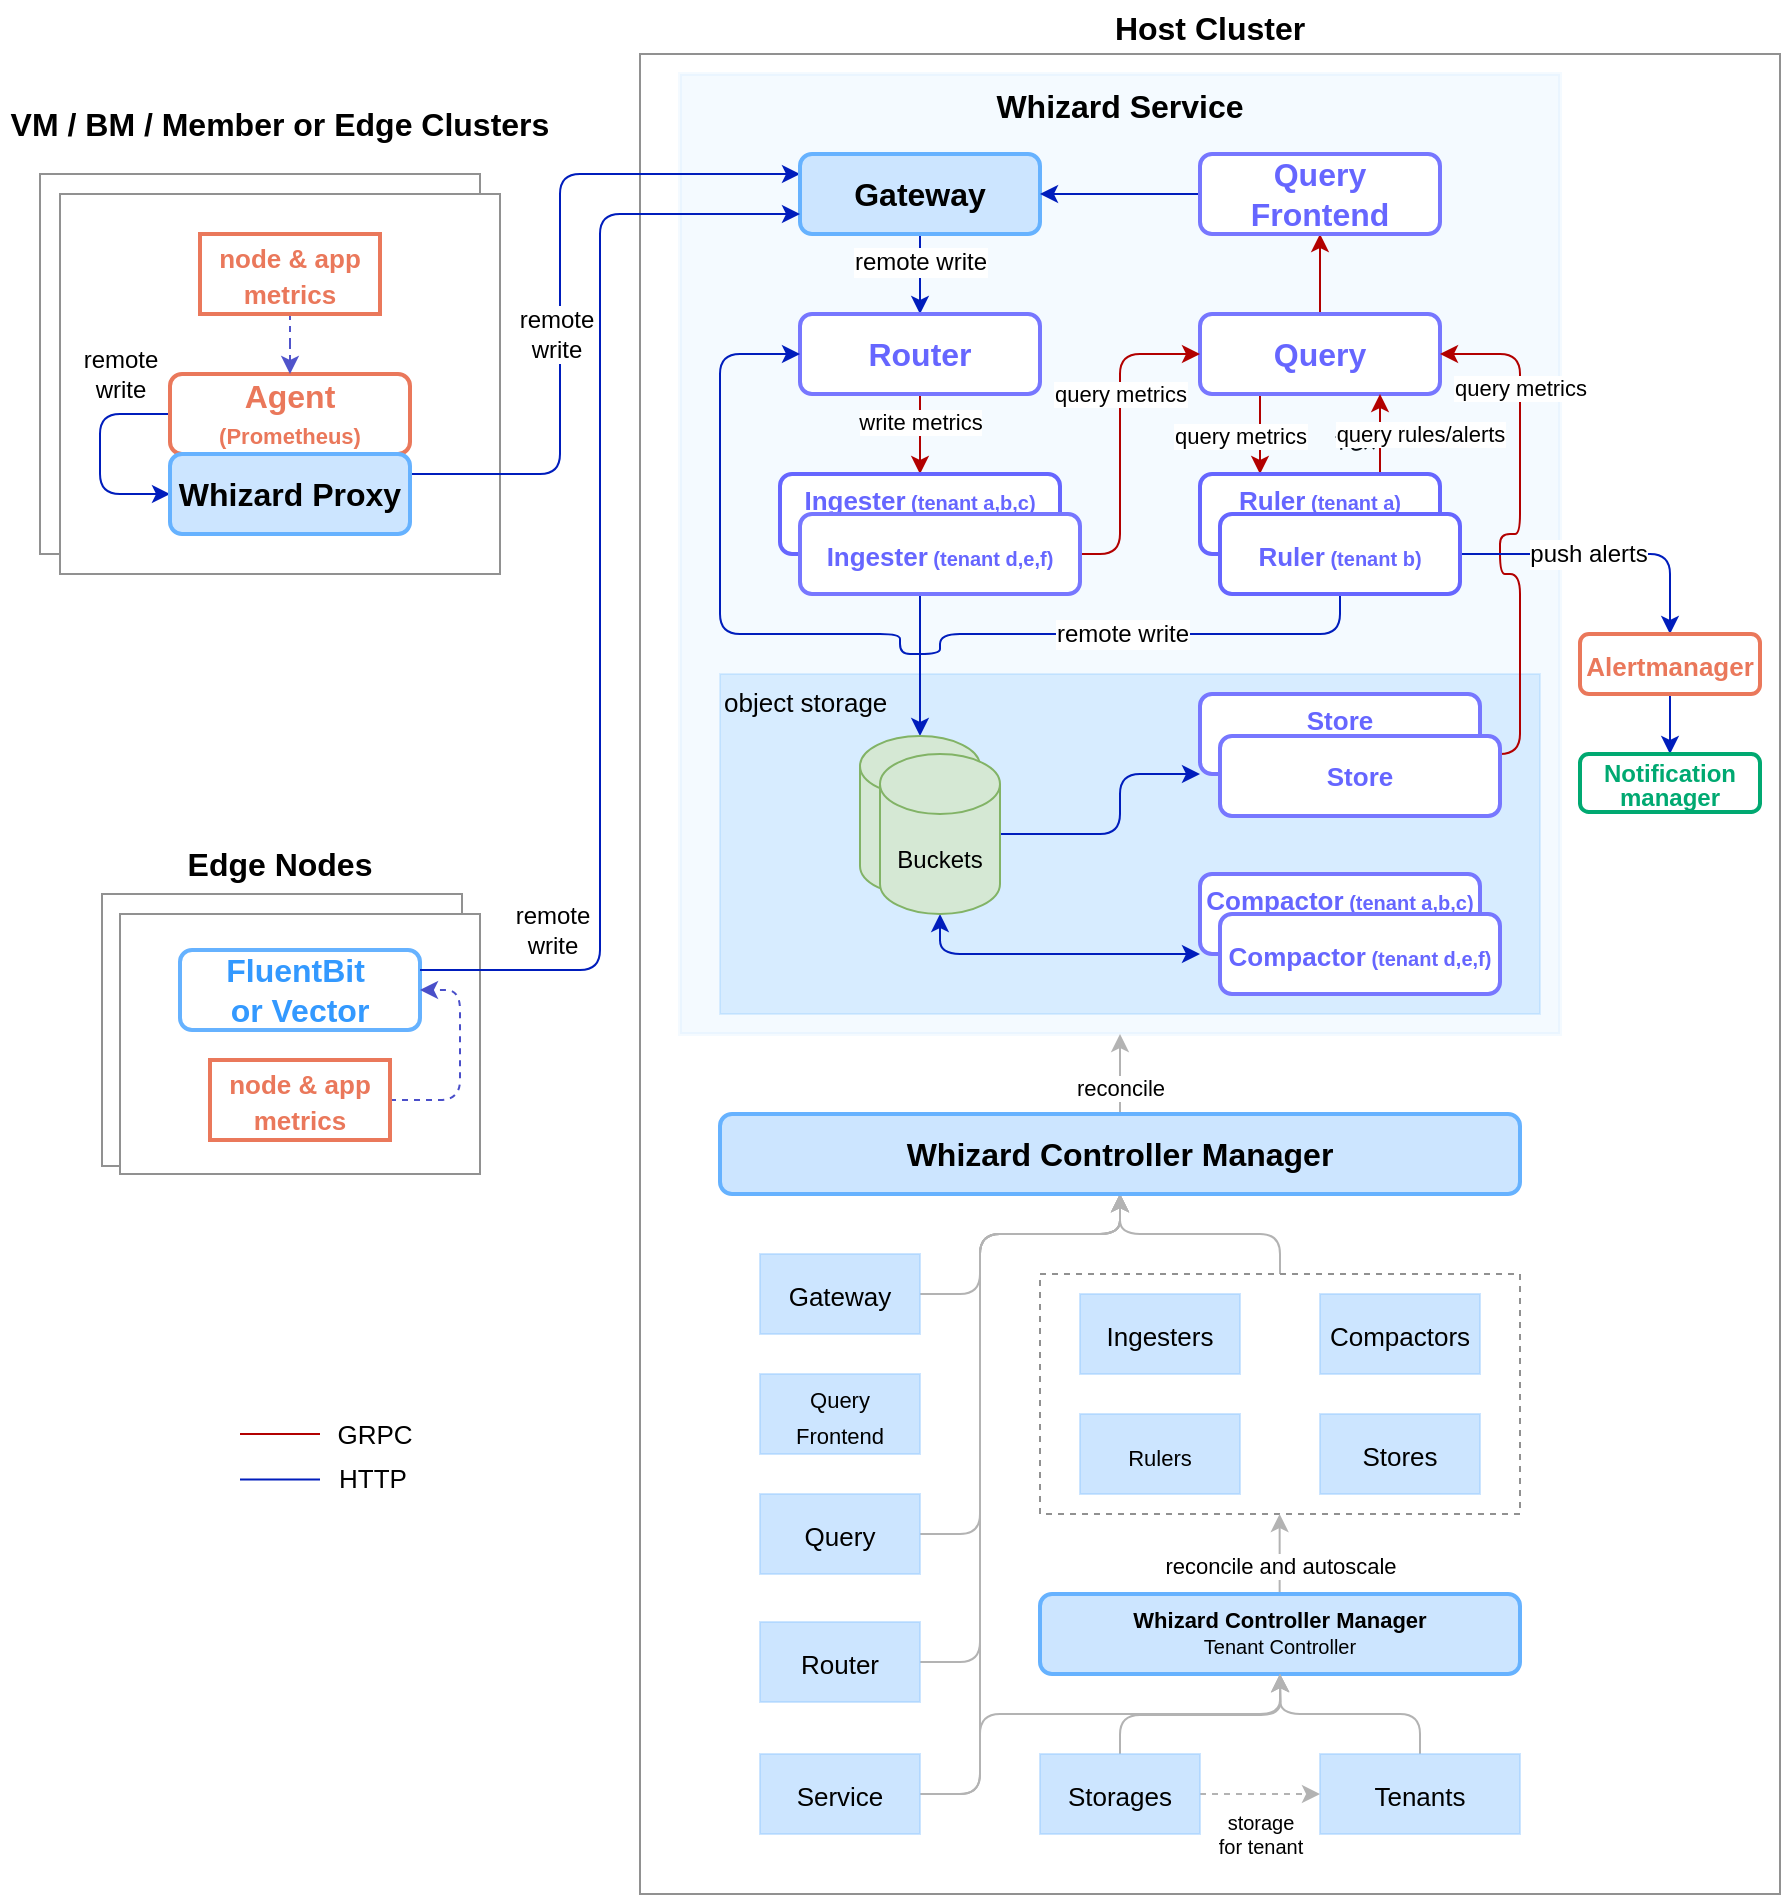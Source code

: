 <mxfile version="24.4.6" type="google">
  <diagram id="Wn8onYKOnq_qN8UQVsHJ" name="Page-1">
    <mxGraphModel grid="1" page="1" gridSize="10" guides="1" tooltips="1" connect="1" arrows="1" fold="1" pageScale="1" pageWidth="1654" pageHeight="2336" math="0" shadow="0">
      <root>
        <mxCell id="0" />
        <mxCell id="1" parent="0" />
        <mxCell id="x5vvywx5--iXuaRIfpAD-10" value="Text" style="text;html=1;align=center;verticalAlign=middle;whiteSpace=wrap;rounded=0;fontFamily=Architects Daughter;fontSource=https%3A%2F%2Ffonts.googleapis.com%2Fcss%3Ffamily%3DArchitects%2BDaughter;" vertex="1" parent="1">
          <mxGeometry x="700" y="1090" width="60" height="30" as="geometry" />
        </mxCell>
        <mxCell id="x5vvywx5--iXuaRIfpAD-12" value="&lt;b style=&quot;font-family: Helvetica;&quot;&gt;&lt;font style=&quot;font-size: 16px;&quot;&gt;VM / BM / Member or Edge Clusters&lt;/font&gt;&lt;/b&gt;" style="text;html=1;align=center;verticalAlign=middle;whiteSpace=wrap;rounded=0;fontFamily=Architects Daughter;fontSource=https%3A%2F%2Ffonts.googleapis.com%2Fcss%3Ffamily%3DArchitects%2BDaughter;" vertex="1" parent="1">
          <mxGeometry x="50" y="930" width="280" height="30" as="geometry" />
        </mxCell>
        <mxCell id="x5vvywx5--iXuaRIfpAD-13" value="&lt;b style=&quot;font-family: Helvetica;&quot;&gt;&lt;font style=&quot;font-size: 16px;&quot;&gt;Edge Nodes&lt;/font&gt;&lt;/b&gt;" style="text;html=1;align=center;verticalAlign=middle;whiteSpace=wrap;rounded=0;fontFamily=Architects Daughter;fontSource=https%3A%2F%2Ffonts.googleapis.com%2Fcss%3Ffamily%3DArchitects%2BDaughter;" vertex="1" parent="1">
          <mxGeometry x="135" y="1300" width="110" height="30" as="geometry" />
        </mxCell>
        <mxCell id="x5vvywx5--iXuaRIfpAD-14" value="&lt;font style=&quot;font-size: 12px;&quot;&gt;remote &lt;br&gt;write&lt;/font&gt;" style="edgeLabel;html=1;align=center;verticalAlign=middle;resizable=0;points=[];fontSize=12;" connectable="0" vertex="1" parent="1">
          <mxGeometry x="338" y="1090" as="geometry">
            <mxPoint x="-12" y="258" as="offset" />
          </mxGeometry>
        </mxCell>
        <mxCell id="YJu8B87DIlW-bglGhU9K-1" value="HTTP" style="edgeLabel;html=1;align=center;verticalAlign=middle;resizable=0;points=[];fontSize=13;" connectable="0" vertex="1" parent="1">
          <mxGeometry x="234" y="1624" as="geometry">
            <mxPoint x="2" y="-2" as="offset" />
          </mxGeometry>
        </mxCell>
        <mxCell id="JxBNzHUlp17vYYM24ywU-93" value="background" visible="0" parent="0" />
        <mxCell id="JxBNzHUlp17vYYM24ywU-95" value="design" style="" parent="0" />
        <mxCell id="JxBNzHUlp17vYYM24ywU-99" value="&lt;font style=&quot;&quot;&gt;&lt;font style=&quot;font-size: 16px;&quot;&gt;&lt;b&gt;Host Cluster&lt;/b&gt;&lt;/font&gt;&lt;br&gt;&lt;/font&gt;" style="rounded=0;whiteSpace=wrap;html=1;verticalAlign=bottom;labelPosition=center;verticalLabelPosition=top;align=center;fontSize=20;fillColor=none;strokeColor=#919191;" vertex="1" parent="JxBNzHUlp17vYYM24ywU-95">
          <mxGeometry x="370" y="910" width="570" height="920" as="geometry" />
        </mxCell>
        <mxCell id="JxBNzHUlp17vYYM24ywU-96" value="" style="rounded=0;whiteSpace=wrap;html=1;verticalAlign=top;labelPosition=center;verticalLabelPosition=middle;align=center;fontSize=20;fillColor=default;strokeColor=#919191;shadow=0;" vertex="1" parent="JxBNzHUlp17vYYM24ywU-95">
          <mxGeometry x="101" y="1330" width="180" height="136" as="geometry" />
        </mxCell>
        <mxCell id="JxBNzHUlp17vYYM24ywU-97" value="" style="rounded=0;whiteSpace=wrap;html=1;verticalAlign=top;labelPosition=center;verticalLabelPosition=bottom;align=center;fontSize=20;fillColor=default;strokeColor=#919191;shadow=0;" vertex="1" parent="JxBNzHUlp17vYYM24ywU-95">
          <mxGeometry x="110" y="1340" width="180" height="130" as="geometry" />
        </mxCell>
        <mxCell id="JxBNzHUlp17vYYM24ywU-101" style="edgeStyle=orthogonalEdgeStyle;html=1;entryX=0.5;entryY=1;entryDx=0;entryDy=0;fontSize=11;fontColor=#000000;strokeColor=#B3B3B3;" edge="1" parent="JxBNzHUlp17vYYM24ywU-95" source="JxBNzHUlp17vYYM24ywU-102" target="JxBNzHUlp17vYYM24ywU-182">
          <mxGeometry relative="1" as="geometry" />
        </mxCell>
        <mxCell id="JxBNzHUlp17vYYM24ywU-102" value="" style="rounded=0;whiteSpace=wrap;html=1;verticalAlign=top;labelPosition=center;verticalLabelPosition=bottom;align=center;fontSize=20;fillColor=none;strokeColor=#919191;dashed=1;" vertex="1" parent="JxBNzHUlp17vYYM24ywU-95">
          <mxGeometry x="570" y="1520" width="240" height="120" as="geometry" />
        </mxCell>
        <mxCell id="JxBNzHUlp17vYYM24ywU-103" value="&lt;span style=&quot;font-size: 16px&quot;&gt;&lt;b&gt;Whizard Service&lt;/b&gt;&lt;/span&gt;" style="rounded=0;whiteSpace=wrap;html=1;fontSize=15;strokeWidth=2;fillColor=#66B2FF;gradientColor=none;gradientDirection=north;strokeColor=#66B2FF;verticalAlign=top;opacity=7;" vertex="1" parent="JxBNzHUlp17vYYM24ywU-95">
          <mxGeometry x="390" y="920" width="440" height="480" as="geometry" />
        </mxCell>
        <mxCell id="JxBNzHUlp17vYYM24ywU-104" value="&lt;font style=&quot;font-size: 13px;&quot;&gt;object storage&lt;/font&gt;" style="rounded=0;whiteSpace=wrap;html=1;verticalAlign=top;labelPosition=center;verticalLabelPosition=middle;align=left;fontSize=13;fillColor=#66B2FF;strokeColor=#66B2FF;shadow=0;opacity=20;" vertex="1" parent="JxBNzHUlp17vYYM24ywU-95">
          <mxGeometry x="410" y="1220" width="410" height="170" as="geometry" />
        </mxCell>
        <mxCell id="JxBNzHUlp17vYYM24ywU-105" value="" style="rounded=0;whiteSpace=wrap;html=1;verticalAlign=bottom;labelPosition=center;verticalLabelPosition=top;align=center;fontSize=20;fillColor=default;strokeColor=#919191;" vertex="1" parent="JxBNzHUlp17vYYM24ywU-95">
          <mxGeometry x="70" y="970" width="220" height="190" as="geometry" />
        </mxCell>
        <mxCell id="JxBNzHUlp17vYYM24ywU-106" value="" style="rounded=0;whiteSpace=wrap;html=1;verticalAlign=bottom;labelPosition=center;verticalLabelPosition=top;align=center;fontSize=20;fillColor=default;strokeColor=#919191;shadow=0;" vertex="1" parent="JxBNzHUlp17vYYM24ywU-95">
          <mxGeometry x="80" y="980" width="220" height="190" as="geometry" />
        </mxCell>
        <mxCell id="JxBNzHUlp17vYYM24ywU-108" style="edgeStyle=orthogonalEdgeStyle;html=1;entryX=0;entryY=0.5;entryDx=0;entryDy=0;fontSize=16;exitX=0;exitY=0.5;exitDx=0;exitDy=0;strokeColor=#001DBC;" edge="1" parent="JxBNzHUlp17vYYM24ywU-95" source="JxBNzHUlp17vYYM24ywU-110" target="JxBNzHUlp17vYYM24ywU-114">
          <mxGeometry relative="1" as="geometry">
            <Array as="points">
              <mxPoint x="100" y="1090" />
              <mxPoint x="100" y="1130" />
            </Array>
          </mxGeometry>
        </mxCell>
        <mxCell id="JxBNzHUlp17vYYM24ywU-109" value="&lt;font style=&quot;font-size: 12px;&quot;&gt;remote&lt;br&gt;write&lt;/font&gt;" style="edgeLabel;html=1;align=center;verticalAlign=middle;resizable=0;points=[];fontSize=12;" connectable="0" vertex="1" parent="JxBNzHUlp17vYYM24ywU-108">
          <mxGeometry x="-0.189" y="-1" relative="1" as="geometry">
            <mxPoint x="11" y="-30" as="offset" />
          </mxGeometry>
        </mxCell>
        <mxCell id="JxBNzHUlp17vYYM24ywU-110" value="&lt;font&gt;&lt;b&gt;&lt;span style=&quot;font-size: 16px&quot;&gt;Agent &lt;/span&gt;&lt;font style=&quot;font-size: 11px&quot;&gt;(Prometheus)&lt;/font&gt;&lt;/b&gt;&lt;/font&gt;" style="rounded=1;whiteSpace=wrap;html=1;fontSize=15;strokeWidth=2;fillColor=#FFFFFF;gradientColor=none;gradientDirection=north;strokeColor=#EA785B;fontColor=#EA785B;" vertex="1" parent="JxBNzHUlp17vYYM24ywU-95">
          <mxGeometry x="135" y="1070" width="120" height="40" as="geometry" />
        </mxCell>
        <mxCell id="JxBNzHUlp17vYYM24ywU-111" style="edgeStyle=orthogonalEdgeStyle;html=1;startArrow=none;startFill=0;strokeColor=#001DBC;elbow=vertical;exitX=1;exitY=0.25;exitDx=0;exitDy=0;entryX=0;entryY=0.25;entryDx=0;entryDy=0;" edge="1" parent="JxBNzHUlp17vYYM24ywU-95" source="JxBNzHUlp17vYYM24ywU-114" target="JxBNzHUlp17vYYM24ywU-121">
          <mxGeometry relative="1" as="geometry">
            <Array as="points">
              <mxPoint x="330" y="1120" />
              <mxPoint x="330" y="970" />
            </Array>
            <mxPoint x="110" y="1020" as="targetPoint" />
          </mxGeometry>
        </mxCell>
        <mxCell id="JxBNzHUlp17vYYM24ywU-112" value="&lt;font style=&quot;font-size: 12px;&quot;&gt;remote &lt;br&gt;write&lt;/font&gt;" style="edgeLabel;html=1;align=center;verticalAlign=middle;resizable=0;points=[];fontSize=12;" connectable="0" vertex="1" parent="JxBNzHUlp17vYYM24ywU-111">
          <mxGeometry x="0.025" y="1" relative="1" as="geometry">
            <mxPoint x="-1" y="32" as="offset" />
          </mxGeometry>
        </mxCell>
        <mxCell id="JxBNzHUlp17vYYM24ywU-114" value="&lt;span style=&quot;font-size: 16px&quot;&gt;&lt;b&gt;Whizard Proxy&lt;/b&gt;&lt;/span&gt;" style="rounded=1;whiteSpace=wrap;html=1;fontSize=15;strokeWidth=2;fillColor=#CCE5FF;gradientColor=none;gradientDirection=east;strokeColor=#66B2FF;fontColor=#000000;" vertex="1" parent="JxBNzHUlp17vYYM24ywU-95">
          <mxGeometry x="135" y="1110" width="120" height="40" as="geometry" />
        </mxCell>
        <mxCell id="JxBNzHUlp17vYYM24ywU-115" style="edgeStyle=orthogonalEdgeStyle;html=1;fontSize=11;fontColor=#E6E6E6;strokeColor=#B3B3B3;" edge="1" parent="JxBNzHUlp17vYYM24ywU-95">
          <mxGeometry relative="1" as="geometry">
            <mxPoint x="689.82" y="1680" as="sourcePoint" />
            <mxPoint x="689.82" y="1640" as="targetPoint" />
          </mxGeometry>
        </mxCell>
        <mxCell id="JxBNzHUlp17vYYM24ywU-116" value="&lt;font color=&quot;#000000&quot;&gt;reconcile and autoscale&lt;/font&gt;" style="edgeLabel;html=1;align=center;verticalAlign=middle;resizable=0;points=[];fontSize=11;fontColor=#E6E6E6;" connectable="0" vertex="1" parent="JxBNzHUlp17vYYM24ywU-115">
          <mxGeometry x="-0.286" y="-1" relative="1" as="geometry">
            <mxPoint x="-1" as="offset" />
          </mxGeometry>
        </mxCell>
        <mxCell id="JxBNzHUlp17vYYM24ywU-117" value="&lt;font&gt;&lt;b style=&quot;font-size: 11px&quot;&gt;Whizard Controller Manager&lt;/b&gt;&lt;br&gt;&lt;font style=&quot;font-size: 10px&quot;&gt;Tenant Controller&lt;/font&gt;&lt;br&gt;&lt;/font&gt;" style="rounded=1;whiteSpace=wrap;html=1;fontSize=11;strokeWidth=2;fillColor=#CCE5FF;gradientColor=#CCE5FF;gradientDirection=east;strokeColor=#66B2FF;verticalAlign=top;fontColor=#000000;" vertex="1" parent="JxBNzHUlp17vYYM24ywU-95">
          <mxGeometry x="570" y="1680" width="240" height="40" as="geometry" />
        </mxCell>
        <mxCell id="JxBNzHUlp17vYYM24ywU-118" style="edgeStyle=orthogonalEdgeStyle;html=1;entryX=0.5;entryY=0;entryDx=0;entryDy=0;strokeColor=#001DBC;" edge="1" parent="JxBNzHUlp17vYYM24ywU-95" source="JxBNzHUlp17vYYM24ywU-121" target="JxBNzHUlp17vYYM24ywU-130">
          <mxGeometry relative="1" as="geometry" />
        </mxCell>
        <mxCell id="JxBNzHUlp17vYYM24ywU-119" value="remote write" style="edgeLabel;html=1;align=center;verticalAlign=middle;resizable=0;points=[];fontSize=12;" connectable="0" vertex="1" parent="JxBNzHUlp17vYYM24ywU-118">
          <mxGeometry x="-0.305" relative="1" as="geometry">
            <mxPoint as="offset" />
          </mxGeometry>
        </mxCell>
        <mxCell id="JxBNzHUlp17vYYM24ywU-121" value="&lt;span style=&quot;font-size: 16px&quot;&gt;&lt;b&gt;Gateway&lt;/b&gt;&lt;/span&gt;" style="rounded=1;whiteSpace=wrap;html=1;fontSize=15;strokeWidth=2;fillColor=#CCE5FF;gradientColor=none;gradientDirection=east;strokeColor=#66B2FF;" vertex="1" parent="JxBNzHUlp17vYYM24ywU-95">
          <mxGeometry x="450" y="960" width="120" height="40" as="geometry" />
        </mxCell>
        <mxCell id="JxBNzHUlp17vYYM24ywU-122" style="edgeStyle=orthogonalEdgeStyle;html=1;strokeColor=#B20000;" edge="1" parent="JxBNzHUlp17vYYM24ywU-95" source="JxBNzHUlp17vYYM24ywU-125" target="JxBNzHUlp17vYYM24ywU-127">
          <mxGeometry relative="1" as="geometry" />
        </mxCell>
        <mxCell id="JxBNzHUlp17vYYM24ywU-123" style="edgeStyle=orthogonalEdgeStyle;html=1;entryX=0.25;entryY=0;entryDx=0;entryDy=0;startArrow=none;startFill=0;strokeColor=#B20000;elbow=vertical;exitX=0.25;exitY=1;exitDx=0;exitDy=0;" edge="1" parent="JxBNzHUlp17vYYM24ywU-95" source="JxBNzHUlp17vYYM24ywU-125" target="JxBNzHUlp17vYYM24ywU-142">
          <mxGeometry relative="1" as="geometry" />
        </mxCell>
        <mxCell id="JxBNzHUlp17vYYM24ywU-124" value="query metrics" style="edgeLabel;html=1;align=center;verticalAlign=middle;resizable=0;points=[];fontSize=11;" connectable="0" vertex="1" parent="JxBNzHUlp17vYYM24ywU-123">
          <mxGeometry x="-0.372" relative="1" as="geometry">
            <mxPoint x="-10" y="8" as="offset" />
          </mxGeometry>
        </mxCell>
        <mxCell id="JxBNzHUlp17vYYM24ywU-125" value="&lt;span style=&quot;font-size: 16px&quot;&gt;&lt;b&gt;Query&lt;/b&gt;&lt;/span&gt;" style="rounded=1;whiteSpace=wrap;html=1;fontSize=15;strokeWidth=2;fillColor=default;gradientColor=none;gradientDirection=east;strokeColor=#7777FF;fontColor=#6666FF;" vertex="1" parent="JxBNzHUlp17vYYM24ywU-95">
          <mxGeometry x="650" y="1040" width="120" height="40" as="geometry" />
        </mxCell>
        <mxCell id="JxBNzHUlp17vYYM24ywU-126" style="edgeStyle=orthogonalEdgeStyle;html=1;entryX=1;entryY=0.5;entryDx=0;entryDy=0;strokeColor=#001DBC;" edge="1" parent="JxBNzHUlp17vYYM24ywU-95" source="JxBNzHUlp17vYYM24ywU-127" target="JxBNzHUlp17vYYM24ywU-121">
          <mxGeometry relative="1" as="geometry" />
        </mxCell>
        <mxCell id="JxBNzHUlp17vYYM24ywU-127" value="&lt;span style=&quot;font-size: 16px&quot;&gt;&lt;b&gt;Query&lt;br&gt;Frontend&lt;/b&gt;&lt;/span&gt;" style="rounded=1;whiteSpace=wrap;html=1;fontSize=15;strokeWidth=2;fillColor=default;gradientColor=none;gradientDirection=east;strokeColor=#7777FF;fontColor=#6666FF;" vertex="1" parent="JxBNzHUlp17vYYM24ywU-95">
          <mxGeometry x="650" y="960" width="120" height="40" as="geometry" />
        </mxCell>
        <mxCell id="JxBNzHUlp17vYYM24ywU-128" style="edgeStyle=orthogonalEdgeStyle;html=1;entryX=0.5;entryY=0;entryDx=0;entryDy=0;strokeColor=#B20000;" edge="1" parent="JxBNzHUlp17vYYM24ywU-95" source="JxBNzHUlp17vYYM24ywU-130" target="JxBNzHUlp17vYYM24ywU-132">
          <mxGeometry relative="1" as="geometry" />
        </mxCell>
        <mxCell id="JxBNzHUlp17vYYM24ywU-129" value="write metrics" style="edgeLabel;html=1;align=center;verticalAlign=middle;resizable=0;points=[];fontSize=11;" connectable="0" vertex="1" parent="JxBNzHUlp17vYYM24ywU-128">
          <mxGeometry x="-0.295" relative="1" as="geometry">
            <mxPoint as="offset" />
          </mxGeometry>
        </mxCell>
        <mxCell id="JxBNzHUlp17vYYM24ywU-130" value="&lt;span style=&quot;font-size: 16px&quot;&gt;&lt;b&gt;Router&lt;/b&gt;&lt;/span&gt;" style="rounded=1;whiteSpace=wrap;html=1;fontSize=15;strokeWidth=2;fillColor=default;gradientColor=none;gradientDirection=east;strokeColor=#7777FF;fontColor=#6666FF;" vertex="1" parent="JxBNzHUlp17vYYM24ywU-95">
          <mxGeometry x="450" y="1040" width="120" height="40" as="geometry" />
        </mxCell>
        <mxCell id="JxBNzHUlp17vYYM24ywU-131" style="edgeStyle=orthogonalEdgeStyle;html=1;startArrow=none;startFill=0;strokeColor=#001DBC;elbow=vertical;entryX=0.5;entryY=0;entryDx=0;entryDy=0;entryPerimeter=0;" edge="1" parent="JxBNzHUlp17vYYM24ywU-95" source="JxBNzHUlp17vYYM24ywU-132" target="JxBNzHUlp17vYYM24ywU-148">
          <mxGeometry relative="1" as="geometry">
            <mxPoint x="500" y="1250" as="targetPoint" />
          </mxGeometry>
        </mxCell>
        <mxCell id="JxBNzHUlp17vYYM24ywU-132" value="&lt;b style=&quot;line-height: 1&quot;&gt;&lt;font style=&quot;font-size: 13px&quot;&gt;Ingester&lt;/font&gt;&lt;/b&gt;&lt;b style=&quot;font-size: 10px ; line-height: 1&quot;&gt; (tenant a,b,c)&lt;/b&gt;" style="rounded=1;whiteSpace=wrap;html=1;fontSize=10;strokeWidth=2;fillColor=default;gradientColor=none;gradientDirection=east;strokeColor=#6666FF;verticalAlign=top;labelPosition=center;verticalLabelPosition=middle;align=center;fontColor=#6666FF;" vertex="1" parent="JxBNzHUlp17vYYM24ywU-95">
          <mxGeometry x="440" y="1120" width="140" height="40" as="geometry" />
        </mxCell>
        <mxCell id="JxBNzHUlp17vYYM24ywU-133" style="edgeStyle=orthogonalEdgeStyle;html=1;entryX=1;entryY=0.5;entryDx=0;entryDy=0;strokeColor=#B20000;" edge="1" parent="JxBNzHUlp17vYYM24ywU-95" target="JxBNzHUlp17vYYM24ywU-125">
          <mxGeometry relative="1" as="geometry">
            <mxPoint x="780" y="1260" as="sourcePoint" />
            <Array as="points">
              <mxPoint x="810" y="1260" />
              <mxPoint x="810" y="1170" />
              <mxPoint x="800" y="1170" />
              <mxPoint x="800" y="1150" />
              <mxPoint x="810" y="1150" />
              <mxPoint x="810" y="1060" />
            </Array>
          </mxGeometry>
        </mxCell>
        <mxCell id="JxBNzHUlp17vYYM24ywU-134" value="query metrics" style="edgeLabel;html=1;align=center;verticalAlign=middle;resizable=0;points=[];fontSize=11;" connectable="0" vertex="1" parent="JxBNzHUlp17vYYM24ywU-133">
          <mxGeometry x="0.61" relative="1" as="geometry">
            <mxPoint as="offset" />
          </mxGeometry>
        </mxCell>
        <mxCell id="JxBNzHUlp17vYYM24ywU-135" style="edgeStyle=orthogonalEdgeStyle;html=1;entryX=0;entryY=0.5;entryDx=0;entryDy=0;startArrow=none;startFill=0;strokeColor=#B20000;elbow=vertical;" edge="1" parent="JxBNzHUlp17vYYM24ywU-95" source="JxBNzHUlp17vYYM24ywU-137" target="JxBNzHUlp17vYYM24ywU-125">
          <mxGeometry relative="1" as="geometry">
            <Array as="points">
              <mxPoint x="610" y="1160" />
              <mxPoint x="610" y="1060" />
            </Array>
          </mxGeometry>
        </mxCell>
        <mxCell id="JxBNzHUlp17vYYM24ywU-136" value="query metrics" style="edgeLabel;html=1;align=center;verticalAlign=middle;resizable=0;points=[];fontSize=11;" connectable="0" vertex="1" parent="JxBNzHUlp17vYYM24ywU-135">
          <mxGeometry x="0.078" relative="1" as="geometry">
            <mxPoint y="-14" as="offset" />
          </mxGeometry>
        </mxCell>
        <mxCell id="JxBNzHUlp17vYYM24ywU-137" value="&lt;b style=&quot;line-height: 1&quot;&gt;&lt;font style=&quot;font-size: 13px&quot;&gt;Ingester&lt;/font&gt;&lt;/b&gt;&lt;b style=&quot;font-size: 10px ; line-height: 1&quot;&gt; (tenant d,e,f)&lt;/b&gt;" style="rounded=1;whiteSpace=wrap;html=1;fontSize=15;strokeWidth=2;fillColor=default;gradientColor=none;gradientDirection=east;strokeColor=#7777FF;fontColor=#6666FF;" vertex="1" parent="JxBNzHUlp17vYYM24ywU-95">
          <mxGeometry x="450" y="1140" width="140" height="40" as="geometry" />
        </mxCell>
        <mxCell id="JxBNzHUlp17vYYM24ywU-138" value="&lt;b style=&quot;line-height: 1&quot;&gt;&lt;font style=&quot;font-size: 13px&quot;&gt;Compactor&lt;/font&gt;&lt;/b&gt;&lt;b style=&quot;font-size: 10px ; line-height: 1&quot;&gt; (tenant a,b,c)&lt;/b&gt;" style="rounded=1;whiteSpace=wrap;html=1;fontSize=10;strokeWidth=2;fillColor=default;gradientColor=none;gradientDirection=east;strokeColor=#7777FF;verticalAlign=top;labelPosition=center;verticalLabelPosition=middle;align=center;fontColor=#6666FF;" vertex="1" parent="JxBNzHUlp17vYYM24ywU-95">
          <mxGeometry x="650" y="1320" width="140" height="40" as="geometry" />
        </mxCell>
        <mxCell id="JxBNzHUlp17vYYM24ywU-139" value="&lt;b style=&quot;line-height: 1&quot;&gt;&lt;font style=&quot;font-size: 13px&quot;&gt;Compactor&lt;/font&gt;&lt;/b&gt;&lt;b style=&quot;font-size: 10px ; line-height: 1&quot;&gt; (tenant d,e,f)&lt;/b&gt;" style="rounded=1;whiteSpace=wrap;html=1;fontSize=15;strokeWidth=2;fillColor=default;gradientColor=none;gradientDirection=east;strokeColor=#7777FF;fontColor=#6666FF;" vertex="1" parent="JxBNzHUlp17vYYM24ywU-95">
          <mxGeometry x="660" y="1340" width="140" height="40" as="geometry" />
        </mxCell>
        <mxCell id="JxBNzHUlp17vYYM24ywU-140" style="edgeStyle=orthogonalEdgeStyle;html=1;entryX=0.75;entryY=1;entryDx=0;entryDy=0;startArrow=none;startFill=0;strokeColor=#B20000;elbow=vertical;exitX=0.75;exitY=0;exitDx=0;exitDy=0;" edge="1" parent="JxBNzHUlp17vYYM24ywU-95" source="JxBNzHUlp17vYYM24ywU-142" target="JxBNzHUlp17vYYM24ywU-125">
          <mxGeometry relative="1" as="geometry" />
        </mxCell>
        <mxCell id="JxBNzHUlp17vYYM24ywU-141" value="&lt;font style=&quot;font-size: 11px;&quot;&gt;query rules/alerts&lt;/font&gt;" style="edgeLabel;html=1;align=center;verticalAlign=middle;resizable=0;points=[];fontSize=11;" connectable="0" vertex="1" parent="JxBNzHUlp17vYYM24ywU-140">
          <mxGeometry x="-0.285" y="1" relative="1" as="geometry">
            <mxPoint x="21" y="-6" as="offset" />
          </mxGeometry>
        </mxCell>
        <mxCell id="JxBNzHUlp17vYYM24ywU-142" value="&lt;b style=&quot;line-height: 1&quot;&gt;&lt;font style=&quot;font-size: 13px&quot;&gt;Ruler&lt;/font&gt;&lt;/b&gt;&lt;b style=&quot;font-size: 10px ; line-height: 1&quot;&gt; (tenant a)&lt;/b&gt;" style="rounded=1;whiteSpace=wrap;html=1;fontSize=10;strokeWidth=2;fillColor=default;gradientColor=none;gradientDirection=east;strokeColor=#6666FF;verticalAlign=top;labelPosition=center;verticalLabelPosition=middle;align=center;fontColor=#6666FF;" vertex="1" parent="JxBNzHUlp17vYYM24ywU-95">
          <mxGeometry x="650" y="1120" width="120" height="40" as="geometry" />
        </mxCell>
        <mxCell id="JxBNzHUlp17vYYM24ywU-143" style="edgeStyle=orthogonalEdgeStyle;html=1;entryX=0;entryY=0.5;entryDx=0;entryDy=0;strokeColor=#001DBC;exitX=0.5;exitY=1;exitDx=0;exitDy=0;" edge="1" parent="JxBNzHUlp17vYYM24ywU-95" source="JxBNzHUlp17vYYM24ywU-147" target="JxBNzHUlp17vYYM24ywU-130">
          <mxGeometry relative="1" as="geometry">
            <Array as="points">
              <mxPoint x="720" y="1200" />
              <mxPoint x="520" y="1200" />
              <mxPoint x="520" y="1210" />
              <mxPoint x="500" y="1210" />
              <mxPoint x="500" y="1200" />
              <mxPoint x="410" y="1200" />
              <mxPoint x="410" y="1060" />
            </Array>
          </mxGeometry>
        </mxCell>
        <mxCell id="JxBNzHUlp17vYYM24ywU-144" value="remote write" style="edgeLabel;html=1;align=center;verticalAlign=middle;resizable=0;points=[];fontSize=12;" connectable="0" vertex="1" parent="JxBNzHUlp17vYYM24ywU-143">
          <mxGeometry x="-0.469" y="1" relative="1" as="geometry">
            <mxPoint x="11" y="-1" as="offset" />
          </mxGeometry>
        </mxCell>
        <mxCell id="JxBNzHUlp17vYYM24ywU-145" style="edgeStyle=orthogonalEdgeStyle;html=1;entryX=0.5;entryY=0;entryDx=0;entryDy=0;startArrow=none;startFill=0;strokeColor=#001DBC;elbow=vertical;" edge="1" parent="JxBNzHUlp17vYYM24ywU-95" source="JxBNzHUlp17vYYM24ywU-147" target="JxBNzHUlp17vYYM24ywU-154">
          <mxGeometry relative="1" as="geometry">
            <Array as="points">
              <mxPoint x="885" y="1160" />
            </Array>
          </mxGeometry>
        </mxCell>
        <mxCell id="JxBNzHUlp17vYYM24ywU-146" value="&lt;font style=&quot;font-size: 12px;&quot;&gt;push alerts&lt;/font&gt;" style="edgeLabel;html=1;align=center;verticalAlign=middle;resizable=0;points=[];fontSize=12;" connectable="0" vertex="1" parent="JxBNzHUlp17vYYM24ywU-145">
          <mxGeometry x="0.318" y="2" relative="1" as="geometry">
            <mxPoint x="-32" y="2" as="offset" />
          </mxGeometry>
        </mxCell>
        <mxCell id="JxBNzHUlp17vYYM24ywU-147" value="&lt;b style=&quot;line-height: 1&quot;&gt;&lt;font style=&quot;font-size: 13px&quot;&gt;Ruler&lt;/font&gt;&lt;/b&gt;&lt;b style=&quot;font-size: 10px ; line-height: 1&quot;&gt; (tenant b)&lt;/b&gt;" style="rounded=1;whiteSpace=wrap;html=1;fontSize=15;strokeWidth=2;fillColor=default;gradientColor=none;gradientDirection=east;strokeColor=#6666FF;fontColor=#6666FF;" vertex="1" parent="JxBNzHUlp17vYYM24ywU-95">
          <mxGeometry x="660" y="1140" width="120" height="40" as="geometry" />
        </mxCell>
        <mxCell id="JxBNzHUlp17vYYM24ywU-148" value="" style="shape=cylinder3;whiteSpace=wrap;html=1;boundedLbl=1;backgroundOutline=1;size=15;fillColor=#d5e8d4;strokeColor=#82b366;" vertex="1" parent="JxBNzHUlp17vYYM24ywU-95">
          <mxGeometry x="480" y="1251" width="60" height="80" as="geometry" />
        </mxCell>
        <mxCell id="JxBNzHUlp17vYYM24ywU-149" style="edgeStyle=orthogonalEdgeStyle;html=1;strokeColor=#001DBC;elbow=vertical;exitX=0.5;exitY=1;exitDx=0;exitDy=0;exitPerimeter=0;startArrow=classic;startFill=1;" edge="1" parent="JxBNzHUlp17vYYM24ywU-95" source="JxBNzHUlp17vYYM24ywU-151">
          <mxGeometry relative="1" as="geometry">
            <mxPoint x="650" y="1360" as="targetPoint" />
            <Array as="points">
              <mxPoint x="520" y="1360" />
            </Array>
          </mxGeometry>
        </mxCell>
        <mxCell id="JxBNzHUlp17vYYM24ywU-150" style="edgeStyle=orthogonalEdgeStyle;html=1;entryX=0;entryY=1;entryDx=0;entryDy=0;startArrow=none;startFill=0;strokeColor=#001DBC;elbow=vertical;" edge="1" parent="JxBNzHUlp17vYYM24ywU-95" source="JxBNzHUlp17vYYM24ywU-151" target="JxBNzHUlp17vYYM24ywU-152">
          <mxGeometry relative="1" as="geometry">
            <Array as="points">
              <mxPoint x="610" y="1300" />
              <mxPoint x="610" y="1270" />
            </Array>
          </mxGeometry>
        </mxCell>
        <mxCell id="JxBNzHUlp17vYYM24ywU-151" value="Buckets" style="shape=cylinder3;whiteSpace=wrap;html=1;boundedLbl=1;backgroundOutline=1;size=15;fillColor=#d5e8d4;strokeColor=#82b366;" vertex="1" parent="JxBNzHUlp17vYYM24ywU-95">
          <mxGeometry x="490" y="1260" width="60" height="80" as="geometry" />
        </mxCell>
        <mxCell id="JxBNzHUlp17vYYM24ywU-152" value="&lt;b style=&quot;line-height: 1&quot;&gt;&lt;font style=&quot;font-size: 13px&quot;&gt;Store&lt;/font&gt;&lt;/b&gt;" style="rounded=1;whiteSpace=wrap;html=1;fontSize=10;strokeWidth=2;fillColor=default;gradientColor=none;gradientDirection=east;strokeColor=#7777FF;verticalAlign=top;labelPosition=center;verticalLabelPosition=middle;align=center;fontColor=#6666FF;" vertex="1" parent="JxBNzHUlp17vYYM24ywU-95">
          <mxGeometry x="650" y="1230" width="140" height="40" as="geometry" />
        </mxCell>
        <mxCell id="JxBNzHUlp17vYYM24ywU-153" value="&lt;b style=&quot;line-height: 1&quot;&gt;&lt;font style=&quot;font-size: 13px&quot;&gt;Store&lt;/font&gt;&lt;/b&gt;" style="rounded=1;whiteSpace=wrap;html=1;fontSize=10;strokeWidth=2;fillColor=default;gradientColor=none;gradientDirection=east;strokeColor=#7777FF;verticalAlign=middle;labelPosition=center;verticalLabelPosition=middle;align=center;fontColor=#6666FF;" vertex="1" parent="JxBNzHUlp17vYYM24ywU-95">
          <mxGeometry x="660" y="1251" width="140" height="40" as="geometry" />
        </mxCell>
        <mxCell id="ydt53djIMpRSA6NQ2ogd-8" style="edgeStyle=orthogonalEdgeStyle;rounded=0;orthogonalLoop=1;jettySize=auto;html=1;entryX=0.5;entryY=0;entryDx=0;entryDy=0;strokeColor=#001DBC;" edge="1" parent="JxBNzHUlp17vYYM24ywU-95" source="JxBNzHUlp17vYYM24ywU-154" target="ydt53djIMpRSA6NQ2ogd-7">
          <mxGeometry relative="1" as="geometry" />
        </mxCell>
        <mxCell id="JxBNzHUlp17vYYM24ywU-154" value="&lt;span style=&quot;font-size: 16px&quot;&gt;&lt;b style=&quot;font-size: 13px;&quot;&gt;&lt;font style=&quot;font-size: 13px;&quot; color=&quot;#ea785b&quot;&gt;Alertmanager&lt;/font&gt;&lt;/b&gt;&lt;/span&gt;" style="rounded=1;whiteSpace=wrap;html=1;fontSize=15;strokeWidth=2;fillColor=#FFFFFF;gradientColor=none;gradientDirection=north;strokeColor=#EA785B;" vertex="1" parent="JxBNzHUlp17vYYM24ywU-95">
          <mxGeometry x="840" y="1200" width="90" height="30" as="geometry" />
        </mxCell>
        <mxCell id="JxBNzHUlp17vYYM24ywU-155" value="" style="endArrow=none;html=1;fontSize=13;strokeColor=#B20000;elbow=vertical;" edge="1" parent="JxBNzHUlp17vYYM24ywU-95">
          <mxGeometry width="50" height="50" relative="1" as="geometry">
            <mxPoint x="170" y="1600" as="sourcePoint" />
            <mxPoint x="210" y="1600" as="targetPoint" />
          </mxGeometry>
        </mxCell>
        <mxCell id="JxBNzHUlp17vYYM24ywU-156" value="GRPC" style="edgeLabel;html=1;align=center;verticalAlign=middle;resizable=0;points=[];fontSize=13;" connectable="0" vertex="1" parent="JxBNzHUlp17vYYM24ywU-155">
          <mxGeometry x="0.396" relative="1" as="geometry">
            <mxPoint x="39" as="offset" />
          </mxGeometry>
        </mxCell>
        <mxCell id="JxBNzHUlp17vYYM24ywU-157" value="" style="endArrow=none;html=1;fontSize=13;strokeColor=#001DBC;elbow=vertical;" edge="1" parent="JxBNzHUlp17vYYM24ywU-95">
          <mxGeometry width="50" height="50" relative="1" as="geometry">
            <mxPoint x="170" y="1622.8" as="sourcePoint" />
            <mxPoint x="210" y="1622.8" as="targetPoint" />
          </mxGeometry>
        </mxCell>
        <mxCell id="JxBNzHUlp17vYYM24ywU-161" style="edgeStyle=orthogonalEdgeStyle;html=1;fontSize=11;strokeColor=#B3B3B3;" edge="1" parent="JxBNzHUlp17vYYM24ywU-95" source="JxBNzHUlp17vYYM24ywU-162" target="JxBNzHUlp17vYYM24ywU-117">
          <mxGeometry relative="1" as="geometry" />
        </mxCell>
        <mxCell id="JxBNzHUlp17vYYM24ywU-162" value="&lt;font style=&quot;font-size: 13px&quot;&gt;Tenants&lt;/font&gt;" style="rounded=0;whiteSpace=wrap;html=1;fontSize=15;strokeWidth=1;fillColor=#99CCFF;gradientColor=none;gradientDirection=east;strokeColor=#99CCFF;opacity=50;" vertex="1" parent="JxBNzHUlp17vYYM24ywU-95">
          <mxGeometry x="710" y="1760" width="100" height="40" as="geometry" />
        </mxCell>
        <mxCell id="JxBNzHUlp17vYYM24ywU-163" style="edgeStyle=orthogonalEdgeStyle;html=1;fontSize=11;fontColor=#000000;strokeColor=#B3B3B3;exitX=1;exitY=0.5;exitDx=0;exitDy=0;" edge="1" parent="JxBNzHUlp17vYYM24ywU-95" source="JxBNzHUlp17vYYM24ywU-165" target="JxBNzHUlp17vYYM24ywU-117">
          <mxGeometry relative="1" as="geometry">
            <Array as="points">
              <mxPoint x="540" y="1780" />
              <mxPoint x="540" y="1740" />
              <mxPoint x="690" y="1740" />
            </Array>
          </mxGeometry>
        </mxCell>
        <mxCell id="JxBNzHUlp17vYYM24ywU-164" style="edgeStyle=orthogonalEdgeStyle;html=1;entryX=0.5;entryY=1;entryDx=0;entryDy=0;fontSize=11;fontColor=#000000;strokeColor=#B3B3B3;exitX=1;exitY=0.5;exitDx=0;exitDy=0;" edge="1" parent="JxBNzHUlp17vYYM24ywU-95" source="JxBNzHUlp17vYYM24ywU-165" target="JxBNzHUlp17vYYM24ywU-182">
          <mxGeometry relative="1" as="geometry">
            <Array as="points">
              <mxPoint x="540" y="1780" />
              <mxPoint x="540" y="1500" />
              <mxPoint x="610" y="1500" />
            </Array>
          </mxGeometry>
        </mxCell>
        <mxCell id="JxBNzHUlp17vYYM24ywU-165" value="&lt;font style=&quot;font-size: 13px&quot;&gt;Service&lt;/font&gt;" style="rounded=0;whiteSpace=wrap;html=1;fontSize=15;strokeWidth=1;fillColor=#99CCFF;gradientColor=none;gradientDirection=east;strokeColor=#99CCFF;opacity=50;" vertex="1" parent="JxBNzHUlp17vYYM24ywU-95">
          <mxGeometry x="430" y="1760" width="80" height="40" as="geometry" />
        </mxCell>
        <mxCell id="JxBNzHUlp17vYYM24ywU-166" style="edgeStyle=orthogonalEdgeStyle;html=1;entryX=0.5;entryY=1;entryDx=0;entryDy=0;fontSize=11;fontColor=#000000;strokeColor=#B3B3B3;" edge="1" parent="JxBNzHUlp17vYYM24ywU-95" source="JxBNzHUlp17vYYM24ywU-167" target="JxBNzHUlp17vYYM24ywU-182">
          <mxGeometry relative="1" as="geometry">
            <Array as="points">
              <mxPoint x="540" y="1650" />
              <mxPoint x="540" y="1500" />
              <mxPoint x="610" y="1500" />
            </Array>
          </mxGeometry>
        </mxCell>
        <mxCell id="JxBNzHUlp17vYYM24ywU-167" value="&lt;font style=&quot;font-size: 13px&quot;&gt;Query&lt;/font&gt;" style="rounded=0;whiteSpace=wrap;html=1;fontSize=15;strokeWidth=1;fillColor=#99CCFF;gradientColor=none;gradientDirection=east;strokeColor=#99CCFF;opacity=50;" vertex="1" parent="JxBNzHUlp17vYYM24ywU-95">
          <mxGeometry x="430" y="1630" width="80" height="40" as="geometry" />
        </mxCell>
        <mxCell id="JxBNzHUlp17vYYM24ywU-168" value="&lt;font style=&quot;font-size: 13px&quot;&gt;Stores&lt;/font&gt;" style="rounded=0;whiteSpace=wrap;html=1;fontSize=15;strokeWidth=1;fillColor=#99CCFF;gradientColor=none;gradientDirection=east;strokeColor=#99CCFF;opacity=50;" vertex="1" parent="JxBNzHUlp17vYYM24ywU-95">
          <mxGeometry x="710" y="1590" width="80" height="40" as="geometry" />
        </mxCell>
        <mxCell id="JxBNzHUlp17vYYM24ywU-169" style="edgeStyle=orthogonalEdgeStyle;html=1;entryX=0.5;entryY=1;entryDx=0;entryDy=0;fontSize=11;fontColor=#000000;strokeColor=#B3B3B3;" edge="1" parent="JxBNzHUlp17vYYM24ywU-95" source="JxBNzHUlp17vYYM24ywU-170" target="JxBNzHUlp17vYYM24ywU-182">
          <mxGeometry relative="1" as="geometry">
            <Array as="points">
              <mxPoint x="540" y="1714" />
              <mxPoint x="540" y="1500" />
              <mxPoint x="610" y="1500" />
            </Array>
          </mxGeometry>
        </mxCell>
        <mxCell id="JxBNzHUlp17vYYM24ywU-170" value="&lt;font style=&quot;font-size: 13px&quot;&gt;Router&lt;/font&gt;" style="rounded=0;whiteSpace=wrap;html=1;fontSize=15;strokeWidth=1;fillColor=#99CCFF;gradientColor=none;gradientDirection=east;strokeColor=#99CCFF;opacity=50;" vertex="1" parent="JxBNzHUlp17vYYM24ywU-95">
          <mxGeometry x="430" y="1694" width="80" height="40" as="geometry" />
        </mxCell>
        <mxCell id="JxBNzHUlp17vYYM24ywU-171" value="&lt;font style=&quot;font-size: 13px&quot;&gt;Ingesters&lt;/font&gt;" style="rounded=0;whiteSpace=wrap;html=1;fontSize=15;strokeWidth=1;fillColor=#99CCFF;gradientColor=none;gradientDirection=east;strokeColor=#99CCFF;opacity=50;" vertex="1" parent="JxBNzHUlp17vYYM24ywU-95">
          <mxGeometry x="590" y="1530" width="80" height="40" as="geometry" />
        </mxCell>
        <mxCell id="JxBNzHUlp17vYYM24ywU-172" value="&lt;font style=&quot;font-size: 13px&quot;&gt;Compactors&lt;/font&gt;" style="rounded=0;whiteSpace=wrap;html=1;fontSize=15;strokeWidth=1;fillColor=#99CCFF;gradientColor=none;gradientDirection=east;strokeColor=#99CCFF;opacity=50;" vertex="1" parent="JxBNzHUlp17vYYM24ywU-95">
          <mxGeometry x="710" y="1530" width="80" height="40" as="geometry" />
        </mxCell>
        <mxCell id="JxBNzHUlp17vYYM24ywU-173" style="edgeStyle=orthogonalEdgeStyle;html=1;fontSize=11;fontColor=#000000;strokeColor=#B3B3B3;exitX=1;exitY=0.5;exitDx=0;exitDy=0;" edge="1" parent="JxBNzHUlp17vYYM24ywU-95" source="JxBNzHUlp17vYYM24ywU-174" target="JxBNzHUlp17vYYM24ywU-182">
          <mxGeometry relative="1" as="geometry">
            <Array as="points">
              <mxPoint x="540" y="1530" />
              <mxPoint x="540" y="1500" />
              <mxPoint x="610" y="1500" />
            </Array>
          </mxGeometry>
        </mxCell>
        <mxCell id="JxBNzHUlp17vYYM24ywU-174" value="&lt;font style=&quot;font-size: 13px&quot;&gt;Gateway&lt;/font&gt;" style="rounded=0;whiteSpace=wrap;html=1;fontSize=15;strokeWidth=1;fillColor=#99CCFF;gradientColor=none;gradientDirection=east;strokeColor=#99CCFF;opacity=50;" vertex="1" parent="JxBNzHUlp17vYYM24ywU-95">
          <mxGeometry x="430" y="1510" width="80" height="40" as="geometry" />
        </mxCell>
        <mxCell id="JxBNzHUlp17vYYM24ywU-175" value="&lt;font style=&quot;font-size: 11px&quot;&gt;Query&lt;br&gt;Frontend&lt;/font&gt;" style="rounded=0;whiteSpace=wrap;html=1;fontSize=15;strokeWidth=1;fillColor=#99CCFF;gradientColor=none;gradientDirection=east;strokeColor=#99CCFF;opacity=50;" vertex="1" parent="JxBNzHUlp17vYYM24ywU-95">
          <mxGeometry x="430" y="1570" width="80" height="40" as="geometry" />
        </mxCell>
        <mxCell id="JxBNzHUlp17vYYM24ywU-176" style="edgeStyle=orthogonalEdgeStyle;html=1;fontSize=11;exitX=0.5;exitY=0;exitDx=0;exitDy=0;strokeColor=#B3B3B3;" edge="1" parent="JxBNzHUlp17vYYM24ywU-95" source="JxBNzHUlp17vYYM24ywU-179">
          <mxGeometry relative="1" as="geometry">
            <mxPoint x="690" y="1720" as="targetPoint" />
          </mxGeometry>
        </mxCell>
        <mxCell id="JxBNzHUlp17vYYM24ywU-177" style="edgeStyle=orthogonalEdgeStyle;html=1;fontSize=10;fontColor=#000000;strokeColor=#B3B3B3;dashed=1;" edge="1" parent="JxBNzHUlp17vYYM24ywU-95" source="JxBNzHUlp17vYYM24ywU-179" target="JxBNzHUlp17vYYM24ywU-162">
          <mxGeometry relative="1" as="geometry" />
        </mxCell>
        <mxCell id="JxBNzHUlp17vYYM24ywU-178" value="&lt;font style=&quot;font-size: 10px;&quot;&gt;storage &lt;br style=&quot;font-size: 10px;&quot;&gt;for tenant&lt;/font&gt;" style="edgeLabel;html=1;align=center;verticalAlign=middle;resizable=0;points=[];fontColor=#000000;fontSize=10;" connectable="0" vertex="1" parent="JxBNzHUlp17vYYM24ywU-177">
          <mxGeometry x="-0.276" relative="1" as="geometry">
            <mxPoint x="8" y="20" as="offset" />
          </mxGeometry>
        </mxCell>
        <mxCell id="JxBNzHUlp17vYYM24ywU-179" value="&lt;font style=&quot;font-size: 13px&quot;&gt;Storages&lt;/font&gt;" style="rounded=0;whiteSpace=wrap;html=1;fontSize=15;strokeWidth=1;fillColor=#99CCFF;gradientColor=none;gradientDirection=east;strokeColor=#99CCFF;opacity=50;" vertex="1" parent="JxBNzHUlp17vYYM24ywU-95">
          <mxGeometry x="570" y="1760" width="80" height="40" as="geometry" />
        </mxCell>
        <mxCell id="JxBNzHUlp17vYYM24ywU-180" style="edgeStyle=orthogonalEdgeStyle;html=1;entryX=0.5;entryY=1;entryDx=0;entryDy=0;fontSize=11;fontColor=#E6E6E6;strokeColor=#B3B3B3;" edge="1" parent="JxBNzHUlp17vYYM24ywU-95" source="JxBNzHUlp17vYYM24ywU-182" target="JxBNzHUlp17vYYM24ywU-103">
          <mxGeometry relative="1" as="geometry" />
        </mxCell>
        <mxCell id="JxBNzHUlp17vYYM24ywU-181" value="reconcile" style="edgeLabel;html=1;align=center;verticalAlign=middle;resizable=0;points=[];fontSize=11;fontColor=#000000;" connectable="0" vertex="1" parent="JxBNzHUlp17vYYM24ywU-180">
          <mxGeometry x="-0.314" relative="1" as="geometry">
            <mxPoint as="offset" />
          </mxGeometry>
        </mxCell>
        <mxCell id="JxBNzHUlp17vYYM24ywU-182" value="&lt;span style=&quot;font-size: 16px&quot;&gt;&lt;span&gt;Whizard Controller Manager&lt;/span&gt;&lt;/span&gt;" style="rounded=1;whiteSpace=wrap;html=1;fontSize=15;strokeWidth=2;fillColor=#CCE5FF;gradientColor=none;gradientDirection=east;strokeColor=#66B2FF;fontColor=#000000;fontStyle=1" vertex="1" parent="JxBNzHUlp17vYYM24ywU-95">
          <mxGeometry x="410" y="1440" width="400" height="40" as="geometry" />
        </mxCell>
        <mxCell id="JxBNzHUlp17vYYM24ywU-183" value="&lt;font style=&quot;font-size: 11px&quot;&gt;Rulers&lt;/font&gt;" style="rounded=0;whiteSpace=wrap;html=1;fontSize=15;strokeWidth=1;fillColor=#99CCFF;gradientColor=none;gradientDirection=east;strokeColor=#99CCFF;opacity=50;" vertex="1" parent="JxBNzHUlp17vYYM24ywU-95">
          <mxGeometry x="590" y="1590" width="80" height="40" as="geometry" />
        </mxCell>
        <mxCell id="JxBNzHUlp17vYYM24ywU-184" value="&lt;span style=&quot;font-size: 16px&quot;&gt;&lt;b&gt;FluentBit&amp;nbsp; &lt;br&gt;or Vector&lt;/b&gt;&lt;/span&gt;" style="rounded=1;whiteSpace=wrap;html=1;fontSize=15;strokeWidth=2;fillColor=#FFFFFF;gradientColor=none;gradientDirection=north;strokeColor=#66B2FF;fontColor=#3399FF;" vertex="1" parent="JxBNzHUlp17vYYM24ywU-95">
          <mxGeometry x="140" y="1358" width="120" height="40" as="geometry" />
        </mxCell>
        <mxCell id="JxBNzHUlp17vYYM24ywU-98" style="edgeStyle=orthogonalEdgeStyle;html=1;entryX=0;entryY=0.75;entryDx=0;entryDy=0;fontSize=10;fontColor=#000000;strokeColor=#001DBC;exitX=1;exitY=0.25;exitDx=0;exitDy=0;" edge="1" parent="JxBNzHUlp17vYYM24ywU-95" source="JxBNzHUlp17vYYM24ywU-184" target="JxBNzHUlp17vYYM24ywU-121">
          <mxGeometry relative="1" as="geometry">
            <Array as="points">
              <mxPoint x="350" y="1368" />
              <mxPoint x="350" y="990" />
            </Array>
            <mxPoint x="450" y="973" as="targetPoint" />
          </mxGeometry>
        </mxCell>
        <mxCell id="I1o0onJwMkdz82UaZWrN-5" style="edgeStyle=orthogonalEdgeStyle;rounded=1;orthogonalLoop=1;jettySize=auto;html=1;entryX=1;entryY=0.5;entryDx=0;entryDy=0;exitX=1;exitY=0.5;exitDx=0;exitDy=0;strokeColor=#4a4fc9;dashed=1;" edge="1" parent="JxBNzHUlp17vYYM24ywU-95" source="I1o0onJwMkdz82UaZWrN-3" target="JxBNzHUlp17vYYM24ywU-184">
          <mxGeometry relative="1" as="geometry">
            <Array as="points">
              <mxPoint x="280" y="1433" />
              <mxPoint x="280" y="1378" />
            </Array>
          </mxGeometry>
        </mxCell>
        <mxCell id="I1o0onJwMkdz82UaZWrN-3" value="&lt;font color=&quot;#ea785b&quot;&gt;&lt;span style=&quot;font-size: 13px;&quot;&gt;&lt;b&gt;node &amp;amp; app metrics&lt;/b&gt;&lt;/span&gt;&lt;/font&gt;" style="rounded=0;whiteSpace=wrap;html=1;fontSize=15;strokeWidth=2;fillColor=#FFFFFF;gradientColor=none;gradientDirection=north;strokeColor=#EA785B;" vertex="1" parent="JxBNzHUlp17vYYM24ywU-95">
          <mxGeometry x="155" y="1413" width="90" height="40" as="geometry" />
        </mxCell>
        <mxCell id="I1o0onJwMkdz82UaZWrN-7" style="edgeStyle=orthogonalEdgeStyle;rounded=1;orthogonalLoop=1;jettySize=auto;html=1;entryX=0.5;entryY=0;entryDx=0;entryDy=0;strokeColor=#5054cb;dashed=1;" edge="1" parent="JxBNzHUlp17vYYM24ywU-95" source="I1o0onJwMkdz82UaZWrN-6" target="JxBNzHUlp17vYYM24ywU-110">
          <mxGeometry relative="1" as="geometry" />
        </mxCell>
        <mxCell id="I1o0onJwMkdz82UaZWrN-6" value="&lt;font color=&quot;#ea785b&quot;&gt;&lt;span style=&quot;font-size: 13px;&quot;&gt;&lt;b&gt;node &amp;amp; app metrics&lt;/b&gt;&lt;/span&gt;&lt;/font&gt;" style="rounded=0;whiteSpace=wrap;html=1;fontSize=15;strokeWidth=2;fillColor=#FFFFFF;gradientColor=none;gradientDirection=north;strokeColor=#EA785B;" vertex="1" parent="JxBNzHUlp17vYYM24ywU-95">
          <mxGeometry x="150" y="1000" width="90" height="40" as="geometry" />
        </mxCell>
        <mxCell id="ydt53djIMpRSA6NQ2ogd-7" value="&lt;p style=&quot;line-height: 100%; font-size: 12px;&quot;&gt;&lt;font color=&quot;#00a971&quot; style=&quot;font-size: 12px;&quot;&gt;&lt;b style=&quot;&quot;&gt;&lt;font style=&quot;font-size: 12px;&quot;&gt;Notification&lt;br&gt;manager&lt;/font&gt;&lt;br&gt;&lt;/b&gt;&lt;/font&gt;&lt;/p&gt;" style="rounded=1;whiteSpace=wrap;html=1;strokeWidth=2;fontSize=15;fillColor=#FFFFFF;strokeColor=#00A971;" vertex="1" parent="JxBNzHUlp17vYYM24ywU-95">
          <mxGeometry x="840" y="1260" width="90" height="29" as="geometry" />
        </mxCell>
      </root>
    </mxGraphModel>
  </diagram>
</mxfile>
